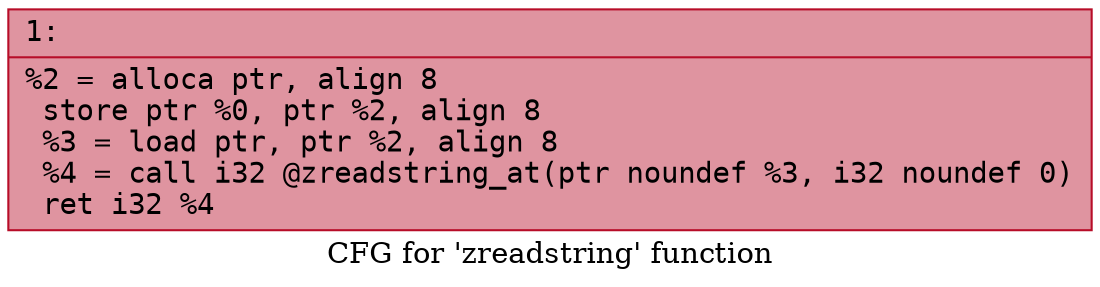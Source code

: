 digraph "CFG for 'zreadstring' function" {
	label="CFG for 'zreadstring' function";

	Node0x600001a1e260 [shape=record,color="#b70d28ff", style=filled, fillcolor="#b70d2870" fontname="Courier",label="{1:\l|  %2 = alloca ptr, align 8\l  store ptr %0, ptr %2, align 8\l  %3 = load ptr, ptr %2, align 8\l  %4 = call i32 @zreadstring_at(ptr noundef %3, i32 noundef 0)\l  ret i32 %4\l}"];
}
